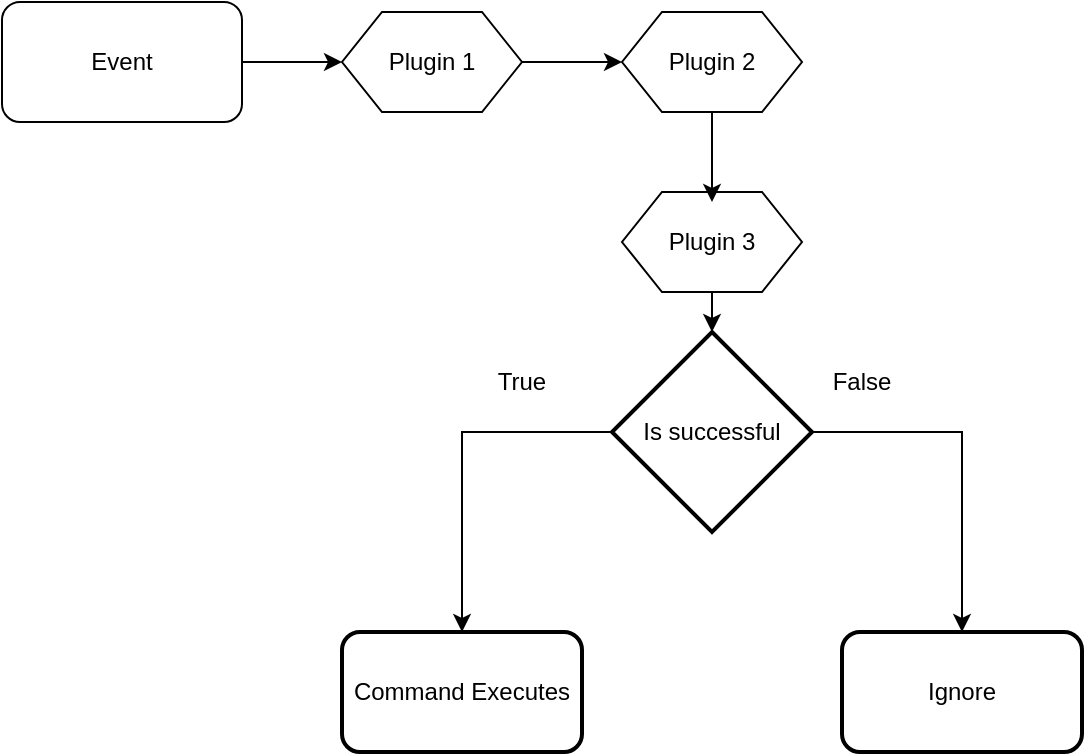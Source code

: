 <mxfile version="20.0.4" type="github">
  <diagram id="kgpKYQtTHZ0yAKxKKP6v" name="Page-1">
    <mxGraphModel dx="677" dy="1490" grid="1" gridSize="10" guides="1" tooltips="1" connect="1" arrows="1" fold="1" page="1" pageScale="1" pageWidth="850" pageHeight="1100" math="0" shadow="0">
      <root>
        <mxCell id="0" />
        <mxCell id="1" parent="0" />
        <mxCell id="QrId8dRm8pNMWfVECz5q-10" value="" style="edgeStyle=orthogonalEdgeStyle;rounded=0;orthogonalLoop=1;jettySize=auto;html=1;" edge="1" parent="1" source="QrId8dRm8pNMWfVECz5q-1" target="QrId8dRm8pNMWfVECz5q-3">
          <mxGeometry relative="1" as="geometry" />
        </mxCell>
        <mxCell id="QrId8dRm8pNMWfVECz5q-1" value="Event" style="rounded=1;whiteSpace=wrap;html=1;" vertex="1" parent="1">
          <mxGeometry x="70" y="-15" width="120" height="60" as="geometry" />
        </mxCell>
        <mxCell id="QrId8dRm8pNMWfVECz5q-3" value="Plugin 1" style="shape=hexagon;perimeter=hexagonPerimeter2;whiteSpace=wrap;html=1;fixedSize=1;" vertex="1" parent="1">
          <mxGeometry x="240" y="-10" width="90" height="50" as="geometry" />
        </mxCell>
        <mxCell id="QrId8dRm8pNMWfVECz5q-5" value="Plugin 2" style="shape=hexagon;perimeter=hexagonPerimeter2;whiteSpace=wrap;html=1;fixedSize=1;" vertex="1" parent="1">
          <mxGeometry x="380" y="-10" width="90" height="50" as="geometry" />
        </mxCell>
        <mxCell id="QrId8dRm8pNMWfVECz5q-36" value="" style="edgeStyle=orthogonalEdgeStyle;rounded=0;orthogonalLoop=1;jettySize=auto;html=1;" edge="1" parent="1" source="QrId8dRm8pNMWfVECz5q-6" target="QrId8dRm8pNMWfVECz5q-18">
          <mxGeometry relative="1" as="geometry" />
        </mxCell>
        <mxCell id="QrId8dRm8pNMWfVECz5q-6" value="Plugin 3" style="shape=hexagon;perimeter=hexagonPerimeter2;whiteSpace=wrap;html=1;fixedSize=1;" vertex="1" parent="1">
          <mxGeometry x="380" y="80" width="90" height="50" as="geometry" />
        </mxCell>
        <mxCell id="QrId8dRm8pNMWfVECz5q-31" value="" style="edgeStyle=orthogonalEdgeStyle;rounded=0;orthogonalLoop=1;jettySize=auto;html=1;" edge="1" parent="1" source="QrId8dRm8pNMWfVECz5q-18" target="QrId8dRm8pNMWfVECz5q-30">
          <mxGeometry relative="1" as="geometry" />
        </mxCell>
        <mxCell id="QrId8dRm8pNMWfVECz5q-33" value="" style="edgeStyle=orthogonalEdgeStyle;rounded=0;orthogonalLoop=1;jettySize=auto;html=1;" edge="1" parent="1" source="QrId8dRm8pNMWfVECz5q-18" target="QrId8dRm8pNMWfVECz5q-32">
          <mxGeometry relative="1" as="geometry" />
        </mxCell>
        <mxCell id="QrId8dRm8pNMWfVECz5q-18" value="Is successful" style="strokeWidth=2;html=1;shape=mxgraph.flowchart.decision;whiteSpace=wrap;" vertex="1" parent="1">
          <mxGeometry x="375" y="150" width="100" height="100" as="geometry" />
        </mxCell>
        <mxCell id="QrId8dRm8pNMWfVECz5q-23" value="" style="endArrow=classic;html=1;rounded=0;" edge="1" parent="1">
          <mxGeometry width="50" height="50" relative="1" as="geometry">
            <mxPoint x="425" y="40" as="sourcePoint" />
            <mxPoint x="425" y="85" as="targetPoint" />
          </mxGeometry>
        </mxCell>
        <mxCell id="QrId8dRm8pNMWfVECz5q-25" value="" style="endArrow=classic;html=1;rounded=0;entryX=0;entryY=0.5;entryDx=0;entryDy=0;exitX=1;exitY=0.5;exitDx=0;exitDy=0;" edge="1" parent="1" source="QrId8dRm8pNMWfVECz5q-3" target="QrId8dRm8pNMWfVECz5q-5">
          <mxGeometry width="50" height="50" relative="1" as="geometry">
            <mxPoint x="330" y="20" as="sourcePoint" />
            <mxPoint x="380" y="-30" as="targetPoint" />
          </mxGeometry>
        </mxCell>
        <mxCell id="QrId8dRm8pNMWfVECz5q-30" value="&lt;div&gt;Command Executes&lt;/div&gt;" style="rounded=1;whiteSpace=wrap;html=1;strokeWidth=2;" vertex="1" parent="1">
          <mxGeometry x="240" y="300" width="120" height="60" as="geometry" />
        </mxCell>
        <mxCell id="QrId8dRm8pNMWfVECz5q-32" value="Ignore" style="rounded=1;whiteSpace=wrap;html=1;strokeWidth=2;" vertex="1" parent="1">
          <mxGeometry x="490" y="300" width="120" height="60" as="geometry" />
        </mxCell>
        <mxCell id="QrId8dRm8pNMWfVECz5q-34" value="True" style="text;html=1;strokeColor=none;fillColor=none;align=center;verticalAlign=middle;whiteSpace=wrap;rounded=0;" vertex="1" parent="1">
          <mxGeometry x="300" y="160" width="60" height="30" as="geometry" />
        </mxCell>
        <mxCell id="QrId8dRm8pNMWfVECz5q-35" value="&lt;div&gt;False&lt;/div&gt;" style="text;html=1;strokeColor=none;fillColor=none;align=center;verticalAlign=middle;whiteSpace=wrap;rounded=0;" vertex="1" parent="1">
          <mxGeometry x="470" y="160" width="60" height="30" as="geometry" />
        </mxCell>
      </root>
    </mxGraphModel>
  </diagram>
</mxfile>
